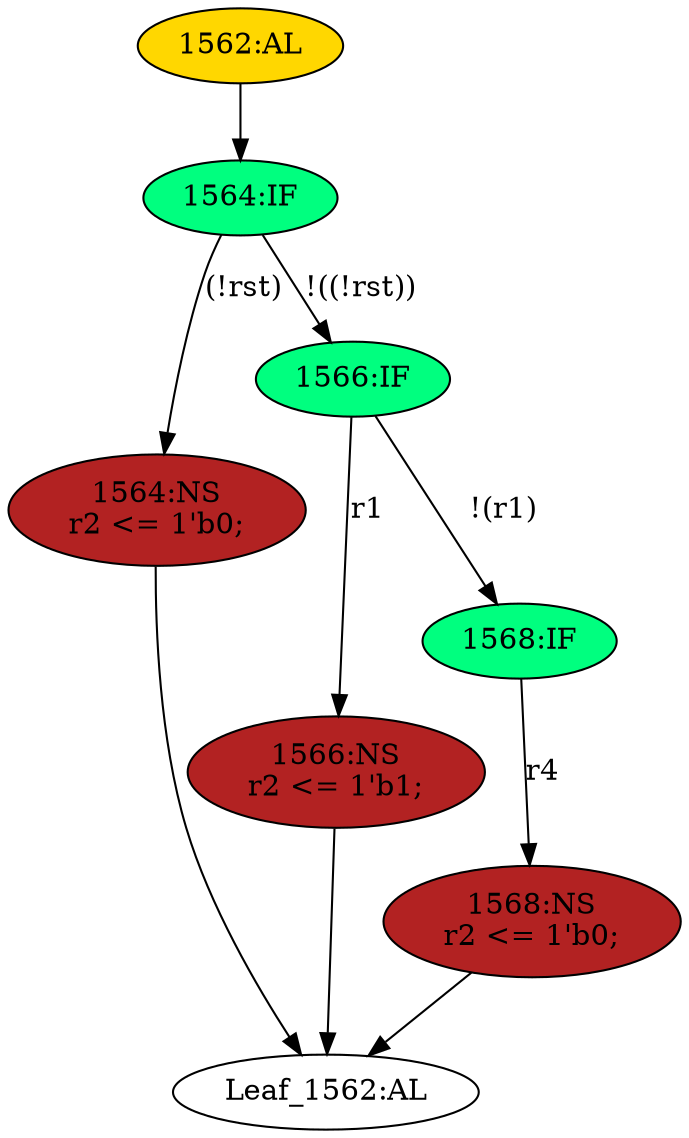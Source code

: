 strict digraph "" {
	node [label="\N"];
	"1568:NS"	 [ast="<pyverilog.vparser.ast.NonblockingSubstitution object at 0x7f0a38d97410>",
		fillcolor=firebrick,
		label="1568:NS
r2 <= 1'b0;",
		statements="[<pyverilog.vparser.ast.NonblockingSubstitution object at 0x7f0a38d97410>]",
		style=filled,
		typ=NonblockingSubstitution];
	"Leaf_1562:AL"	 [def_var="['r2']",
		label="Leaf_1562:AL"];
	"1568:NS" -> "Leaf_1562:AL"	 [cond="[]",
		lineno=None];
	"1566:NS"	 [ast="<pyverilog.vparser.ast.NonblockingSubstitution object at 0x7f0a38d97550>",
		fillcolor=firebrick,
		label="1566:NS
r2 <= 1'b1;",
		statements="[<pyverilog.vparser.ast.NonblockingSubstitution object at 0x7f0a38d97550>]",
		style=filled,
		typ=NonblockingSubstitution];
	"1566:NS" -> "Leaf_1562:AL"	 [cond="[]",
		lineno=None];
	"1562:AL"	 [ast="<pyverilog.vparser.ast.Always object at 0x7f0a38d97690>",
		clk_sens=False,
		fillcolor=gold,
		label="1562:AL",
		sens="['wclk']",
		statements="[]",
		style=filled,
		typ=Always,
		use_var="['rst', 'r4', 'r1']"];
	"1564:IF"	 [ast="<pyverilog.vparser.ast.IfStatement object at 0x7f0a38d97790>",
		fillcolor=springgreen,
		label="1564:IF",
		statements="[]",
		style=filled,
		typ=IfStatement];
	"1562:AL" -> "1564:IF"	 [cond="[]",
		lineno=None];
	"1564:NS"	 [ast="<pyverilog.vparser.ast.NonblockingSubstitution object at 0x7f0a38d97950>",
		fillcolor=firebrick,
		label="1564:NS
r2 <= 1'b0;",
		statements="[<pyverilog.vparser.ast.NonblockingSubstitution object at 0x7f0a38d97950>]",
		style=filled,
		typ=NonblockingSubstitution];
	"1564:NS" -> "Leaf_1562:AL"	 [cond="[]",
		lineno=None];
	"1568:IF"	 [ast="<pyverilog.vparser.ast.IfStatement object at 0x7f0a38d97850>",
		fillcolor=springgreen,
		label="1568:IF",
		statements="[]",
		style=filled,
		typ=IfStatement];
	"1568:IF" -> "1568:NS"	 [cond="['r4']",
		label=r4,
		lineno=1568];
	"1564:IF" -> "1564:NS"	 [cond="['rst']",
		label="(!rst)",
		lineno=1564];
	"1566:IF"	 [ast="<pyverilog.vparser.ast.IfStatement object at 0x7f0a38d97810>",
		fillcolor=springgreen,
		label="1566:IF",
		statements="[]",
		style=filled,
		typ=IfStatement];
	"1564:IF" -> "1566:IF"	 [cond="['rst']",
		label="!((!rst))",
		lineno=1564];
	"1566:IF" -> "1566:NS"	 [cond="['r1']",
		label=r1,
		lineno=1566];
	"1566:IF" -> "1568:IF"	 [cond="['r1']",
		label="!(r1)",
		lineno=1566];
}
